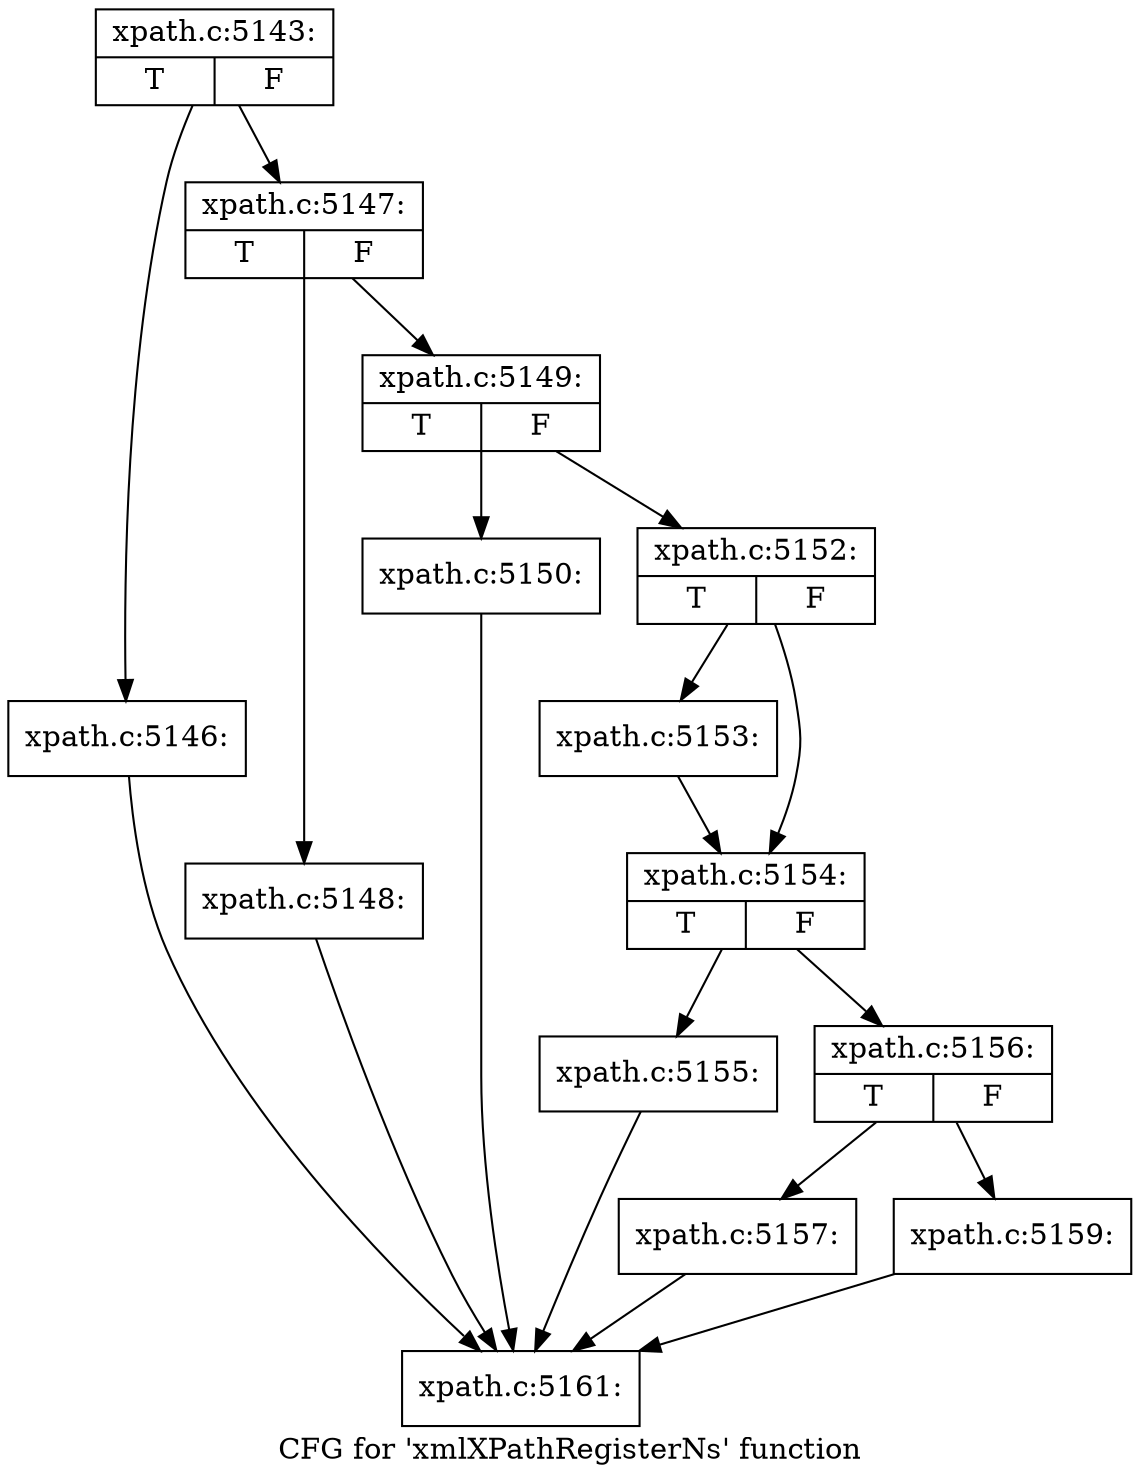 digraph "CFG for 'xmlXPathRegisterNs' function" {
	label="CFG for 'xmlXPathRegisterNs' function";

	Node0x55e6b2609020 [shape=record,label="{xpath.c:5143:|{<s0>T|<s1>F}}"];
	Node0x55e6b2609020 -> Node0x55e6b25dd1a0;
	Node0x55e6b2609020 -> Node0x55e6b2607930;
	Node0x55e6b25dd1a0 [shape=record,label="{xpath.c:5146:}"];
	Node0x55e6b25dd1a0 -> Node0x55e6b26084c0;
	Node0x55e6b2607930 [shape=record,label="{xpath.c:5147:|{<s0>T|<s1>F}}"];
	Node0x55e6b2607930 -> Node0x55e6b260ab30;
	Node0x55e6b2607930 -> Node0x55e6b260ab80;
	Node0x55e6b260ab30 [shape=record,label="{xpath.c:5148:}"];
	Node0x55e6b260ab30 -> Node0x55e6b26084c0;
	Node0x55e6b260ab80 [shape=record,label="{xpath.c:5149:|{<s0>T|<s1>F}}"];
	Node0x55e6b260ab80 -> Node0x55e6b260b040;
	Node0x55e6b260ab80 -> Node0x55e6b260b090;
	Node0x55e6b260b040 [shape=record,label="{xpath.c:5150:}"];
	Node0x55e6b260b040 -> Node0x55e6b26084c0;
	Node0x55e6b260b090 [shape=record,label="{xpath.c:5152:|{<s0>T|<s1>F}}"];
	Node0x55e6b260b090 -> Node0x55e6b260b6d0;
	Node0x55e6b260b090 -> Node0x55e6b260b720;
	Node0x55e6b260b6d0 [shape=record,label="{xpath.c:5153:}"];
	Node0x55e6b260b6d0 -> Node0x55e6b260b720;
	Node0x55e6b260b720 [shape=record,label="{xpath.c:5154:|{<s0>T|<s1>F}}"];
	Node0x55e6b260b720 -> Node0x55e6b260bdd0;
	Node0x55e6b260b720 -> Node0x55e6b260be20;
	Node0x55e6b260bdd0 [shape=record,label="{xpath.c:5155:}"];
	Node0x55e6b260bdd0 -> Node0x55e6b26084c0;
	Node0x55e6b260be20 [shape=record,label="{xpath.c:5156:|{<s0>T|<s1>F}}"];
	Node0x55e6b260be20 -> Node0x55e6b260c370;
	Node0x55e6b260be20 -> Node0x55e6b260c3c0;
	Node0x55e6b260c370 [shape=record,label="{xpath.c:5157:}"];
	Node0x55e6b260c370 -> Node0x55e6b26084c0;
	Node0x55e6b260c3c0 [shape=record,label="{xpath.c:5159:}"];
	Node0x55e6b260c3c0 -> Node0x55e6b26084c0;
	Node0x55e6b26084c0 [shape=record,label="{xpath.c:5161:}"];
}
